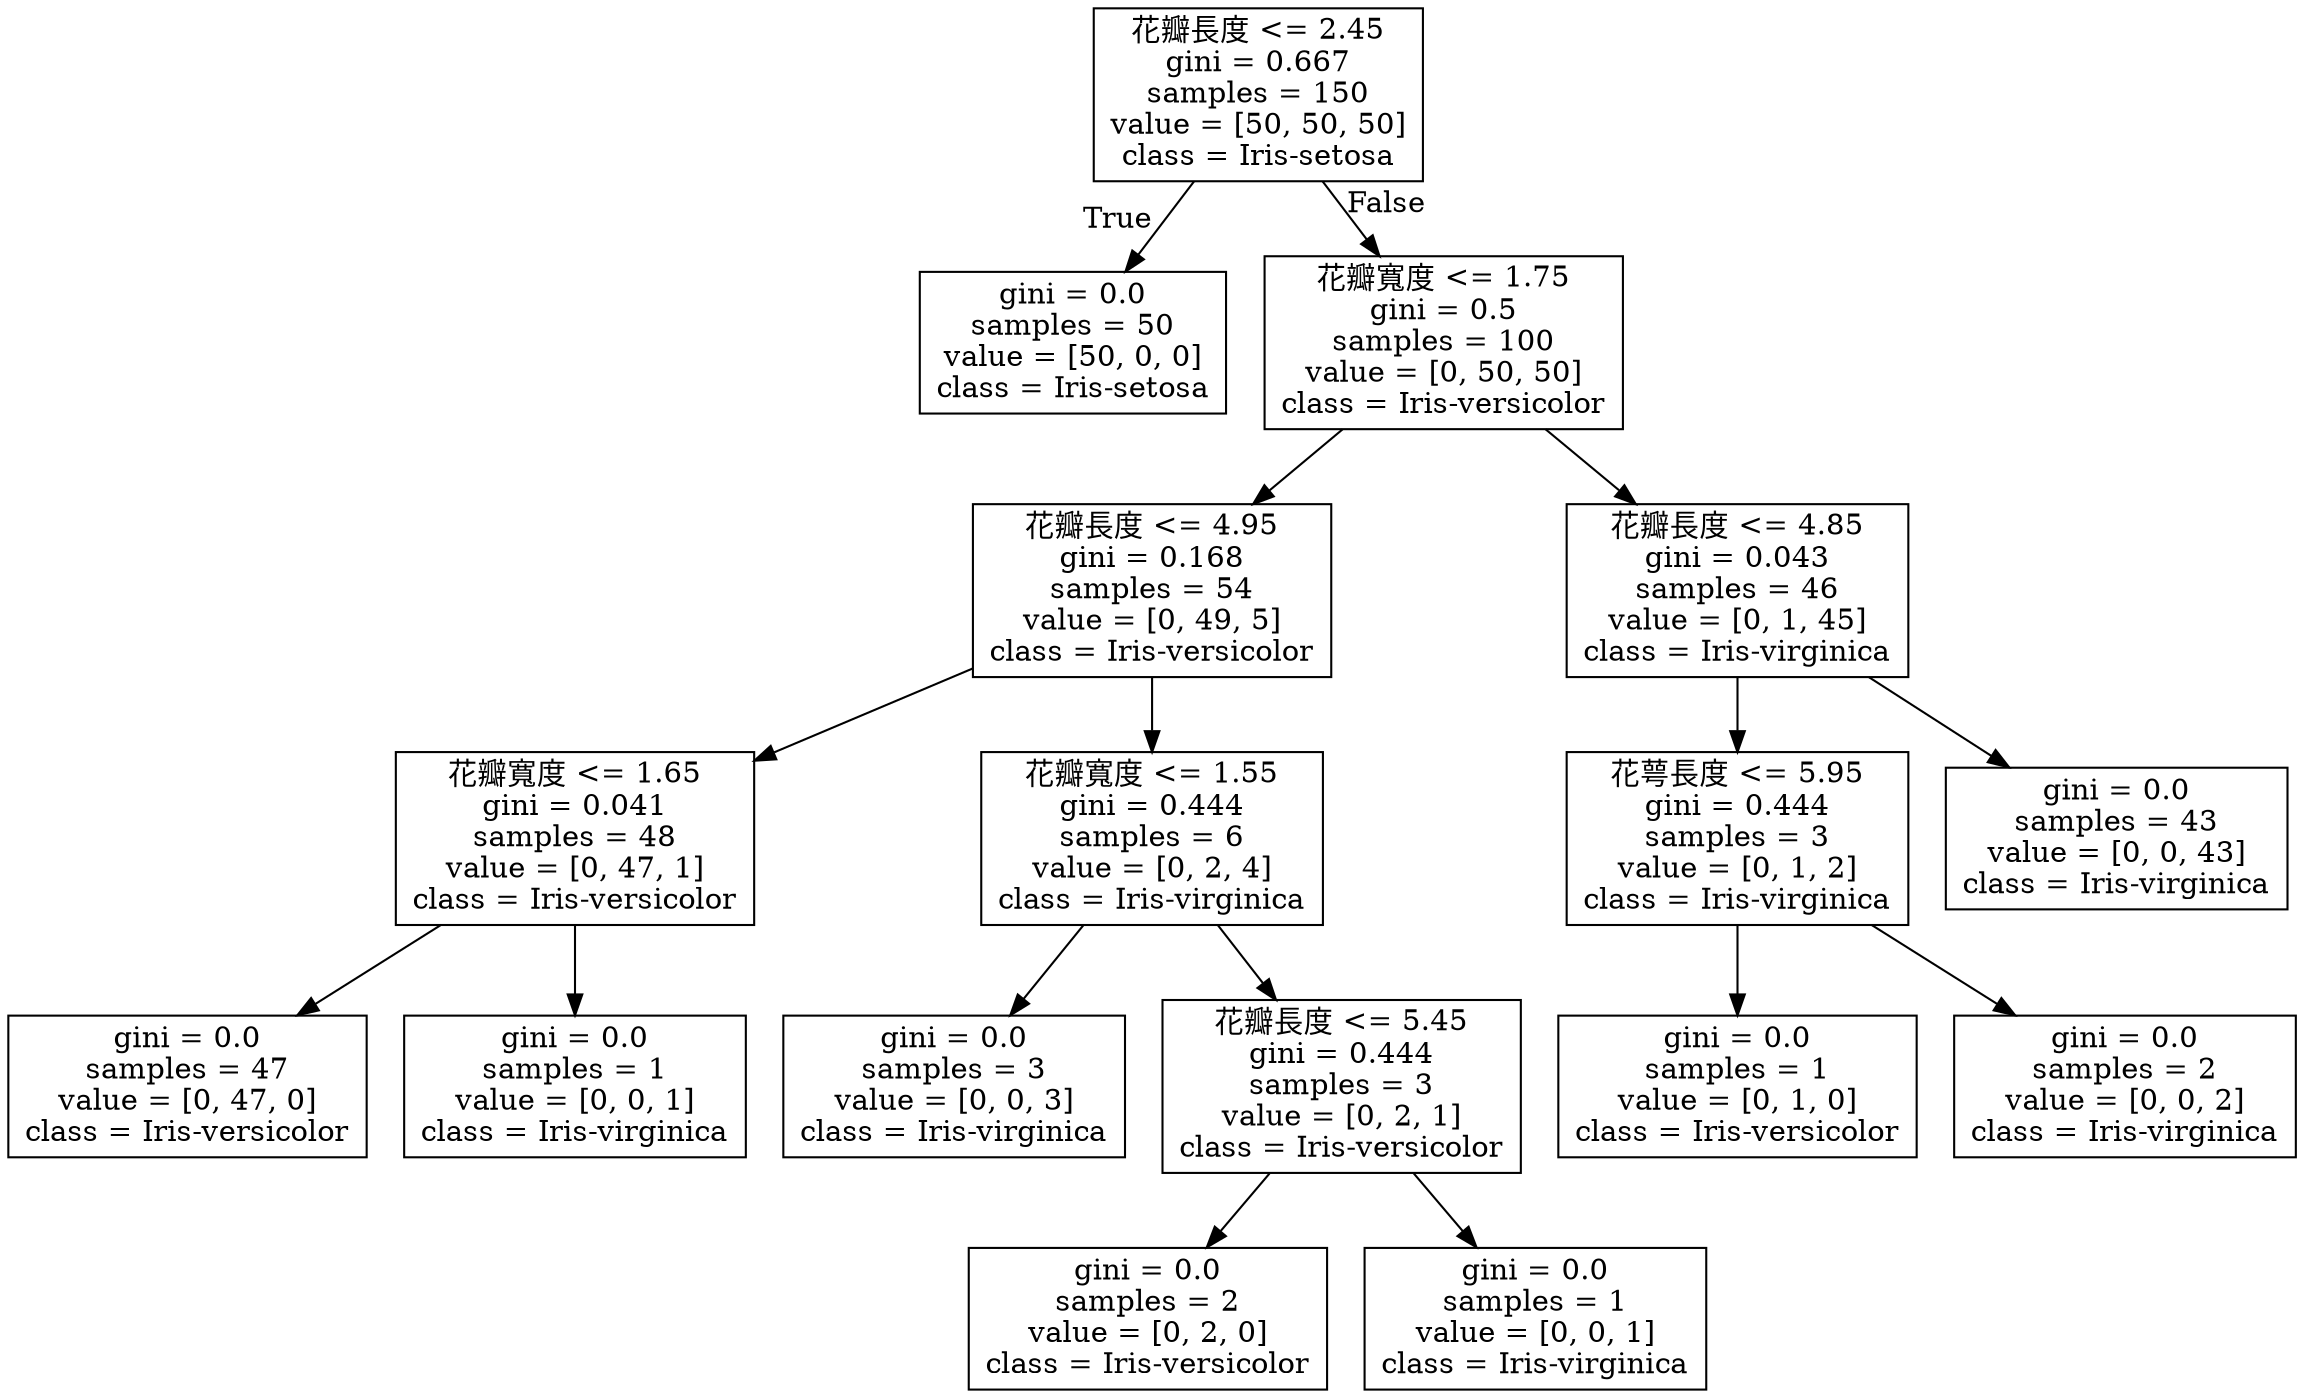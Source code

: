 digraph Tree {
node [shape=box] ;
0 [label="花瓣長度 <= 2.45\ngini = 0.667\nsamples = 150\nvalue = [50, 50, 50]\nclass = Iris-setosa"] ;
1 [label="gini = 0.0\nsamples = 50\nvalue = [50, 0, 0]\nclass = Iris-setosa"] ;
0 -> 1 [labeldistance=2.5, labelangle=45, headlabel="True"] ;
2 [label="花瓣寬度 <= 1.75\ngini = 0.5\nsamples = 100\nvalue = [0, 50, 50]\nclass = Iris-versicolor"] ;
0 -> 2 [labeldistance=2.5, labelangle=-45, headlabel="False"] ;
3 [label="花瓣長度 <= 4.95\ngini = 0.168\nsamples = 54\nvalue = [0, 49, 5]\nclass = Iris-versicolor"] ;
2 -> 3 ;
4 [label="花瓣寬度 <= 1.65\ngini = 0.041\nsamples = 48\nvalue = [0, 47, 1]\nclass = Iris-versicolor"] ;
3 -> 4 ;
5 [label="gini = 0.0\nsamples = 47\nvalue = [0, 47, 0]\nclass = Iris-versicolor"] ;
4 -> 5 ;
6 [label="gini = 0.0\nsamples = 1\nvalue = [0, 0, 1]\nclass = Iris-virginica"] ;
4 -> 6 ;
7 [label="花瓣寬度 <= 1.55\ngini = 0.444\nsamples = 6\nvalue = [0, 2, 4]\nclass = Iris-virginica"] ;
3 -> 7 ;
8 [label="gini = 0.0\nsamples = 3\nvalue = [0, 0, 3]\nclass = Iris-virginica"] ;
7 -> 8 ;
9 [label="花瓣長度 <= 5.45\ngini = 0.444\nsamples = 3\nvalue = [0, 2, 1]\nclass = Iris-versicolor"] ;
7 -> 9 ;
10 [label="gini = 0.0\nsamples = 2\nvalue = [0, 2, 0]\nclass = Iris-versicolor"] ;
9 -> 10 ;
11 [label="gini = 0.0\nsamples = 1\nvalue = [0, 0, 1]\nclass = Iris-virginica"] ;
9 -> 11 ;
12 [label="花瓣長度 <= 4.85\ngini = 0.043\nsamples = 46\nvalue = [0, 1, 45]\nclass = Iris-virginica"] ;
2 -> 12 ;
13 [label="花萼長度 <= 5.95\ngini = 0.444\nsamples = 3\nvalue = [0, 1, 2]\nclass = Iris-virginica"] ;
12 -> 13 ;
14 [label="gini = 0.0\nsamples = 1\nvalue = [0, 1, 0]\nclass = Iris-versicolor"] ;
13 -> 14 ;
15 [label="gini = 0.0\nsamples = 2\nvalue = [0, 0, 2]\nclass = Iris-virginica"] ;
13 -> 15 ;
16 [label="gini = 0.0\nsamples = 43\nvalue = [0, 0, 43]\nclass = Iris-virginica"] ;
12 -> 16 ;
}